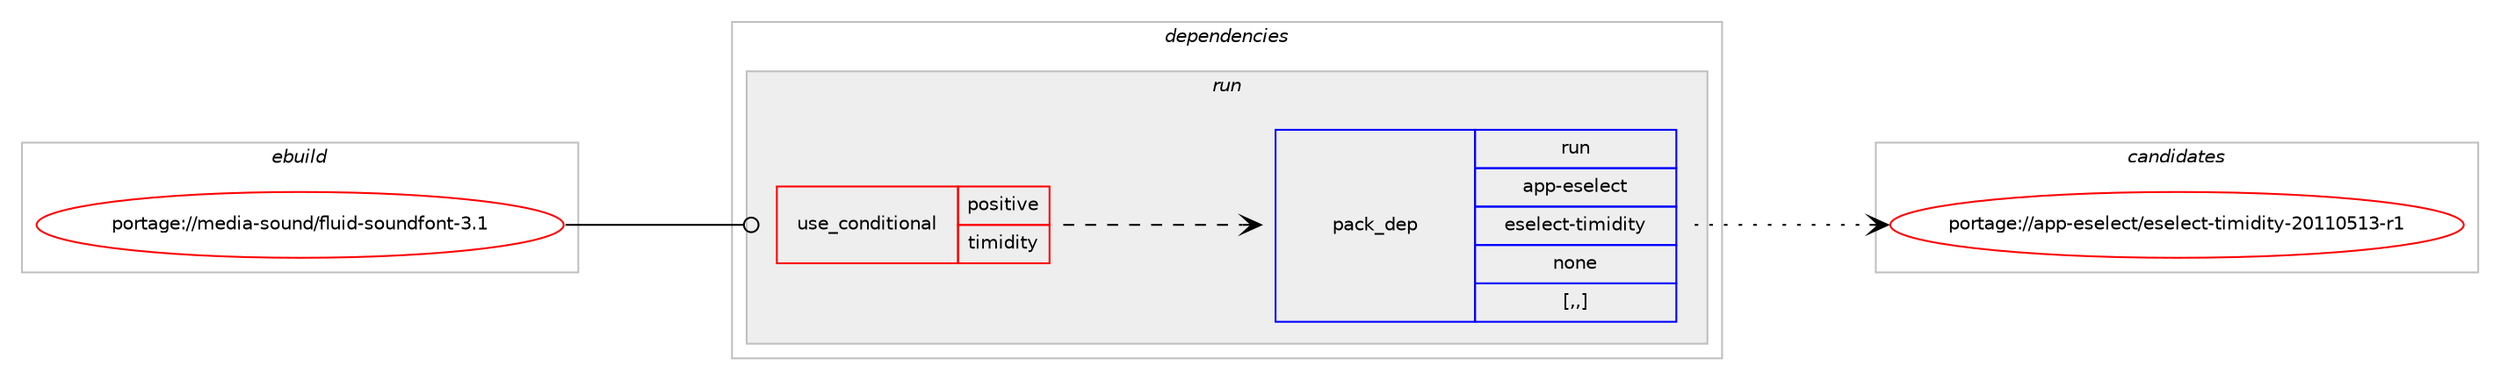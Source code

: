 digraph prolog {

# *************
# Graph options
# *************

newrank=true;
concentrate=true;
compound=true;
graph [rankdir=LR,fontname=Helvetica,fontsize=10,ranksep=1.5];#, ranksep=2.5, nodesep=0.2];
edge  [arrowhead=vee];
node  [fontname=Helvetica,fontsize=10];

# **********
# The ebuild
# **********

subgraph cluster_leftcol {
color=gray;
label=<<i>ebuild</i>>;
id [label="portage://media-sound/fluid-soundfont-3.1", color=red, width=4, href="../media-sound/fluid-soundfont-3.1.svg"];
}

# ****************
# The dependencies
# ****************

subgraph cluster_midcol {
color=gray;
label=<<i>dependencies</i>>;
subgraph cluster_compile {
fillcolor="#eeeeee";
style=filled;
label=<<i>compile</i>>;
}
subgraph cluster_compileandrun {
fillcolor="#eeeeee";
style=filled;
label=<<i>compile and run</i>>;
}
subgraph cluster_run {
fillcolor="#eeeeee";
style=filled;
label=<<i>run</i>>;
subgraph cond213305 {
dependency825122 [label=<<TABLE BORDER="0" CELLBORDER="1" CELLSPACING="0" CELLPADDING="4"><TR><TD ROWSPAN="3" CELLPADDING="10">use_conditional</TD></TR><TR><TD>positive</TD></TR><TR><TD>timidity</TD></TR></TABLE>>, shape=none, color=red];
subgraph pack605601 {
dependency825123 [label=<<TABLE BORDER="0" CELLBORDER="1" CELLSPACING="0" CELLPADDING="4" WIDTH="220"><TR><TD ROWSPAN="6" CELLPADDING="30">pack_dep</TD></TR><TR><TD WIDTH="110">run</TD></TR><TR><TD>app-eselect</TD></TR><TR><TD>eselect-timidity</TD></TR><TR><TD>none</TD></TR><TR><TD>[,,]</TD></TR></TABLE>>, shape=none, color=blue];
}
dependency825122:e -> dependency825123:w [weight=20,style="dashed",arrowhead="vee"];
}
id:e -> dependency825122:w [weight=20,style="solid",arrowhead="odot"];
}
}

# **************
# The candidates
# **************

subgraph cluster_choices {
rank=same;
color=gray;
label=<<i>candidates</i>>;

subgraph choice605601 {
color=black;
nodesep=1;
choice9711211245101115101108101991164710111510110810199116451161051091051001051161214550484949485349514511449 [label="portage://app-eselect/eselect-timidity-20110513-r1", color=red, width=4,href="../app-eselect/eselect-timidity-20110513-r1.svg"];
dependency825123:e -> choice9711211245101115101108101991164710111510110810199116451161051091051001051161214550484949485349514511449:w [style=dotted,weight="100"];
}
}

}

